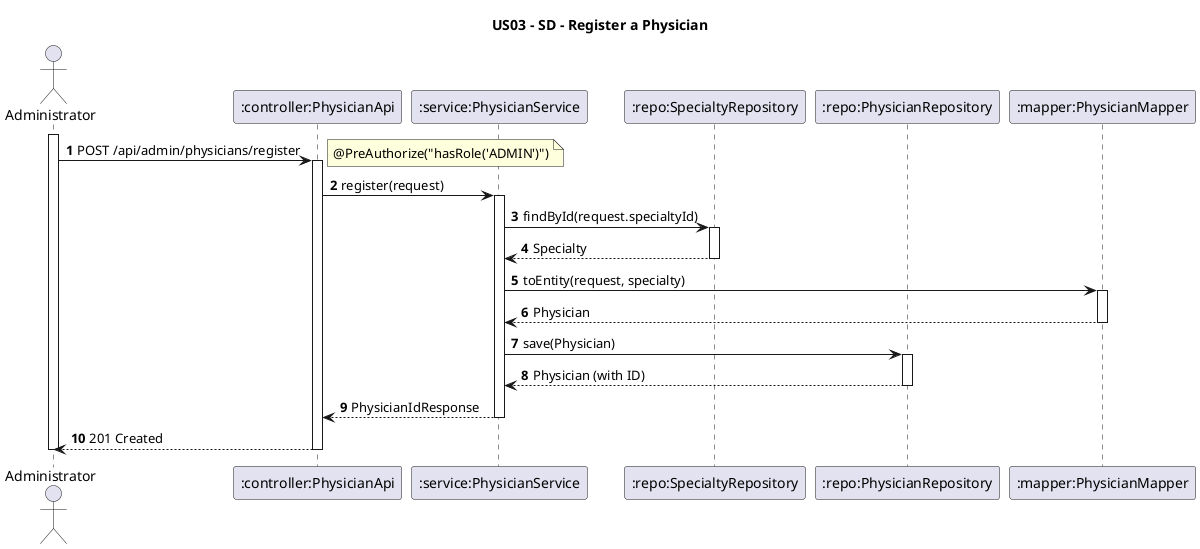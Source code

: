 @startuml
title US03 - SD - Register a Physician
autoactivate on
autonumber

actor "Administrator"
participant ":controller:PhysicianApi" as PhysicianApi
participant ":service:PhysicianService" as PhysicianService
participant ":repo:SpecialtyRepository" as SpecialtyRepository
participant ":repo:PhysicianRepository" as PhysicianRepository
participant ":mapper:PhysicianMapper" as PhysicianMapper

activate Administrator

Administrator -> PhysicianApi : POST /api/admin/physicians/register
note right: @PreAuthorize("hasRole('ADMIN')")

PhysicianApi -> PhysicianService : register(request)

PhysicianService -> SpecialtyRepository : findById(request.specialtyId)
SpecialtyRepository --> PhysicianService : Specialty

PhysicianService -> PhysicianMapper : toEntity(request, specialty)
PhysicianMapper --> PhysicianService : Physician

PhysicianService -> PhysicianRepository : save(Physician)
PhysicianRepository --> PhysicianService : Physician (with ID)

PhysicianService --> PhysicianApi : PhysicianIdResponse
PhysicianApi --> Administrator : 201 Created

deactivate Administrator
@enduml
